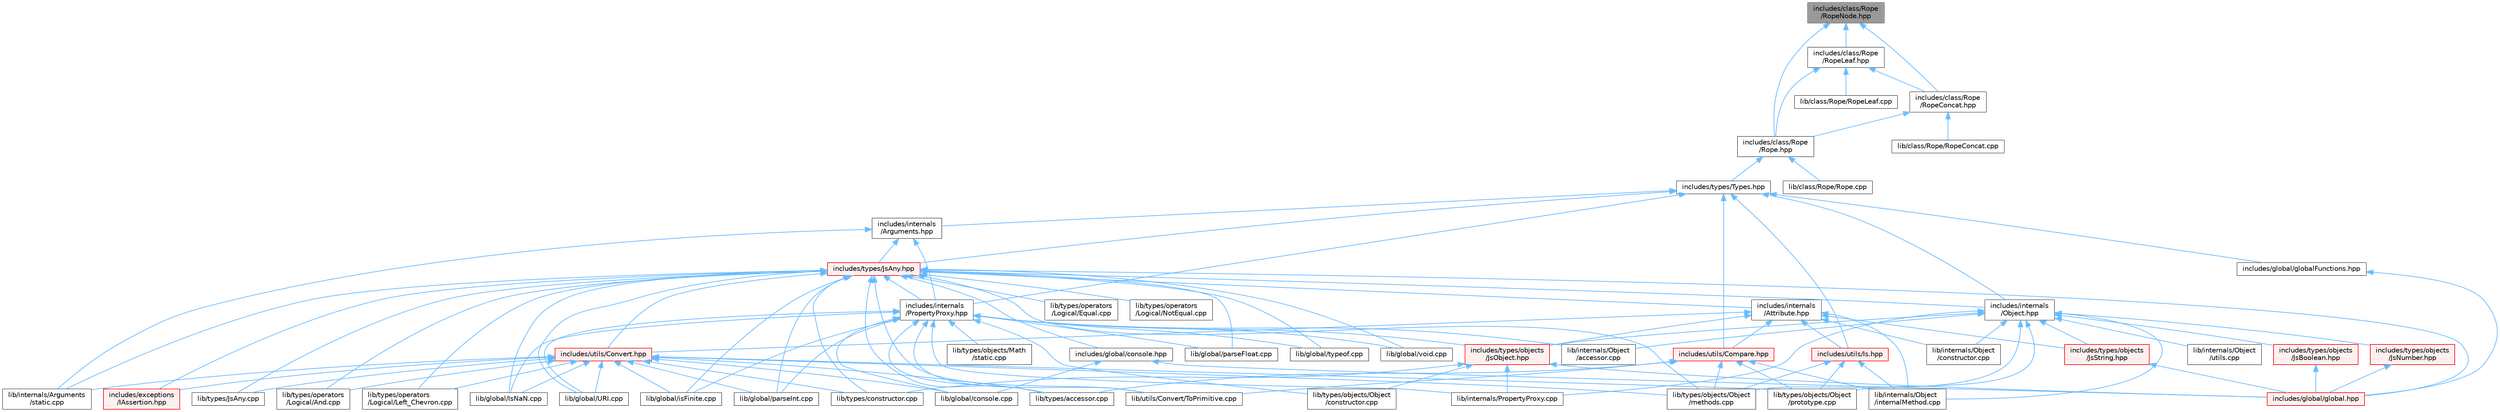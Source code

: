 digraph "includes/class/Rope/RopeNode.hpp"
{
 // LATEX_PDF_SIZE
  bgcolor="transparent";
  edge [fontname=Helvetica,fontsize=10,labelfontname=Helvetica,labelfontsize=10];
  node [fontname=Helvetica,fontsize=10,shape=box,height=0.2,width=0.4];
  Node1 [id="Node000001",label="includes/class/Rope\l/RopeNode.hpp",height=0.2,width=0.4,color="gray40", fillcolor="grey60", style="filled", fontcolor="black",tooltip=" "];
  Node1 -> Node2 [id="edge1_Node000001_Node000002",dir="back",color="steelblue1",style="solid",tooltip=" "];
  Node2 [id="Node000002",label="includes/class/Rope\l/Rope.hpp",height=0.2,width=0.4,color="grey40", fillcolor="white", style="filled",URL="$Rope_8hpp.html",tooltip=" "];
  Node2 -> Node3 [id="edge2_Node000002_Node000003",dir="back",color="steelblue1",style="solid",tooltip=" "];
  Node3 [id="Node000003",label="includes/types/Types.hpp",height=0.2,width=0.4,color="grey40", fillcolor="white", style="filled",URL="$Types_8hpp.html",tooltip=" "];
  Node3 -> Node4 [id="edge3_Node000003_Node000004",dir="back",color="steelblue1",style="solid",tooltip=" "];
  Node4 [id="Node000004",label="includes/global/globalFunctions.hpp",height=0.2,width=0.4,color="grey40", fillcolor="white", style="filled",URL="$globalFunctions_8hpp.html",tooltip=" "];
  Node4 -> Node5 [id="edge4_Node000004_Node000005",dir="back",color="steelblue1",style="solid",tooltip=" "];
  Node5 [id="Node000005",label="includes/global/global.hpp",height=0.2,width=0.4,color="red", fillcolor="#FFF0F0", style="filled",URL="$global_8hpp.html",tooltip=" "];
  Node3 -> Node8 [id="edge5_Node000003_Node000008",dir="back",color="steelblue1",style="solid",tooltip=" "];
  Node8 [id="Node000008",label="includes/internals\l/Arguments.hpp",height=0.2,width=0.4,color="grey40", fillcolor="white", style="filled",URL="$Arguments_8hpp.html",tooltip=" "];
  Node8 -> Node9 [id="edge6_Node000008_Node000009",dir="back",color="steelblue1",style="solid",tooltip=" "];
  Node9 [id="Node000009",label="includes/internals\l/PropertyProxy.hpp",height=0.2,width=0.4,color="grey40", fillcolor="white", style="filled",URL="$PropertyProxy_8hpp.html",tooltip=" "];
  Node9 -> Node10 [id="edge7_Node000009_Node000010",dir="back",color="steelblue1",style="solid",tooltip=" "];
  Node10 [id="Node000010",label="includes/types/objects\l/JsObject.hpp",height=0.2,width=0.4,color="red", fillcolor="#FFF0F0", style="filled",URL="$JsObject_8hpp.html",tooltip=" "];
  Node10 -> Node5 [id="edge8_Node000010_Node000005",dir="back",color="steelblue1",style="solid",tooltip=" "];
  Node10 -> Node32 [id="edge9_Node000010_Node000032",dir="back",color="steelblue1",style="solid",tooltip=" "];
  Node32 [id="Node000032",label="lib/internals/PropertyProxy.cpp",height=0.2,width=0.4,color="grey40", fillcolor="white", style="filled",URL="$PropertyProxy_8cpp.html",tooltip=" "];
  Node10 -> Node33 [id="edge10_Node000010_Node000033",dir="back",color="steelblue1",style="solid",tooltip=" "];
  Node33 [id="Node000033",label="lib/types/constructor.cpp",height=0.2,width=0.4,color="grey40", fillcolor="white", style="filled",URL="$types_2constructor_8cpp.html",tooltip=" "];
  Node10 -> Node25 [id="edge11_Node000010_Node000025",dir="back",color="steelblue1",style="solid",tooltip=" "];
  Node25 [id="Node000025",label="lib/types/objects/Object\l/constructor.cpp",height=0.2,width=0.4,color="grey40", fillcolor="white", style="filled",URL="$types_2objects_2Object_2constructor_8cpp.html",tooltip=" "];
  Node9 -> Node39 [id="edge12_Node000009_Node000039",dir="back",color="steelblue1",style="solid",tooltip=" "];
  Node39 [id="Node000039",label="lib/global/IsNaN.cpp",height=0.2,width=0.4,color="grey40", fillcolor="white", style="filled",URL="$IsNaN_8cpp.html",tooltip=" "];
  Node9 -> Node40 [id="edge13_Node000009_Node000040",dir="back",color="steelblue1",style="solid",tooltip=" "];
  Node40 [id="Node000040",label="lib/global/URI.cpp",height=0.2,width=0.4,color="grey40", fillcolor="white", style="filled",URL="$URI_8cpp.html",tooltip=" "];
  Node9 -> Node41 [id="edge14_Node000009_Node000041",dir="back",color="steelblue1",style="solid",tooltip=" "];
  Node41 [id="Node000041",label="lib/global/console.cpp",height=0.2,width=0.4,color="grey40", fillcolor="white", style="filled",URL="$console_8cpp.html",tooltip=" "];
  Node9 -> Node42 [id="edge15_Node000009_Node000042",dir="back",color="steelblue1",style="solid",tooltip=" "];
  Node42 [id="Node000042",label="lib/global/isFinite.cpp",height=0.2,width=0.4,color="grey40", fillcolor="white", style="filled",URL="$isFinite_8cpp.html",tooltip=" "];
  Node9 -> Node43 [id="edge16_Node000009_Node000043",dir="back",color="steelblue1",style="solid",tooltip=" "];
  Node43 [id="Node000043",label="lib/global/parseFloat.cpp",height=0.2,width=0.4,color="grey40", fillcolor="white", style="filled",URL="$parseFloat_8cpp.html",tooltip=" "];
  Node9 -> Node44 [id="edge17_Node000009_Node000044",dir="back",color="steelblue1",style="solid",tooltip=" "];
  Node44 [id="Node000044",label="lib/global/parseInt.cpp",height=0.2,width=0.4,color="grey40", fillcolor="white", style="filled",URL="$parseInt_8cpp.html",tooltip=" "];
  Node9 -> Node45 [id="edge18_Node000009_Node000045",dir="back",color="steelblue1",style="solid",tooltip=" "];
  Node45 [id="Node000045",label="lib/global/typeof.cpp",height=0.2,width=0.4,color="grey40", fillcolor="white", style="filled",URL="$typeof_8cpp.html",tooltip=" "];
  Node9 -> Node46 [id="edge19_Node000009_Node000046",dir="back",color="steelblue1",style="solid",tooltip=" "];
  Node46 [id="Node000046",label="lib/global/void.cpp",height=0.2,width=0.4,color="grey40", fillcolor="white", style="filled",URL="$void_8cpp.html",tooltip=" "];
  Node9 -> Node47 [id="edge20_Node000009_Node000047",dir="back",color="steelblue1",style="solid",tooltip=" "];
  Node47 [id="Node000047",label="lib/internals/Object\l/accessor.cpp",height=0.2,width=0.4,color="grey40", fillcolor="white", style="filled",URL="$internals_2Object_2accessor_8cpp.html",tooltip=" "];
  Node9 -> Node32 [id="edge21_Node000009_Node000032",dir="back",color="steelblue1",style="solid",tooltip=" "];
  Node9 -> Node18 [id="edge22_Node000009_Node000018",dir="back",color="steelblue1",style="solid",tooltip=" "];
  Node18 [id="Node000018",label="lib/types/accessor.cpp",height=0.2,width=0.4,color="grey40", fillcolor="white", style="filled",URL="$types_2accessor_8cpp.html",tooltip=" "];
  Node9 -> Node48 [id="edge23_Node000009_Node000048",dir="back",color="steelblue1",style="solid",tooltip=" "];
  Node48 [id="Node000048",label="lib/types/objects/Math\l/static.cpp",height=0.2,width=0.4,color="grey40", fillcolor="white", style="filled",URL="$types_2objects_2Math_2static_8cpp.html",tooltip=" "];
  Node9 -> Node25 [id="edge24_Node000009_Node000025",dir="back",color="steelblue1",style="solid",tooltip=" "];
  Node9 -> Node49 [id="edge25_Node000009_Node000049",dir="back",color="steelblue1",style="solid",tooltip=" "];
  Node49 [id="Node000049",label="lib/utils/Convert/ToPrimitive.cpp",height=0.2,width=0.4,color="grey40", fillcolor="white", style="filled",URL="$ToPrimitive_8cpp.html",tooltip=" "];
  Node8 -> Node50 [id="edge26_Node000008_Node000050",dir="back",color="steelblue1",style="solid",tooltip=" "];
  Node50 [id="Node000050",label="includes/types/JsAny.hpp",height=0.2,width=0.4,color="red", fillcolor="#FFF0F0", style="filled",URL="$JsAny_8hpp.html",tooltip=" "];
  Node50 -> Node51 [id="edge27_Node000050_Node000051",dir="back",color="steelblue1",style="solid",tooltip=" "];
  Node51 [id="Node000051",label="includes/exceptions\l/IAssertion.hpp",height=0.2,width=0.4,color="red", fillcolor="#FFF0F0", style="filled",URL="$IAssertion_8hpp.html",tooltip=" "];
  Node50 -> Node54 [id="edge28_Node000050_Node000054",dir="back",color="steelblue1",style="solid",tooltip=" "];
  Node54 [id="Node000054",label="includes/global/console.hpp",height=0.2,width=0.4,color="grey40", fillcolor="white", style="filled",URL="$console_8hpp.html",tooltip=" "];
  Node54 -> Node5 [id="edge29_Node000054_Node000005",dir="back",color="steelblue1",style="solid",tooltip=" "];
  Node54 -> Node41 [id="edge30_Node000054_Node000041",dir="back",color="steelblue1",style="solid",tooltip=" "];
  Node50 -> Node5 [id="edge31_Node000050_Node000005",dir="back",color="steelblue1",style="solid",tooltip=" "];
  Node50 -> Node55 [id="edge32_Node000050_Node000055",dir="back",color="steelblue1",style="solid",tooltip=" "];
  Node55 [id="Node000055",label="includes/internals\l/Attribute.hpp",height=0.2,width=0.4,color="grey40", fillcolor="white", style="filled",URL="$Attribute_8hpp.html",tooltip=" "];
  Node55 -> Node10 [id="edge33_Node000055_Node000010",dir="back",color="steelblue1",style="solid",tooltip=" "];
  Node55 -> Node56 [id="edge34_Node000055_Node000056",dir="back",color="steelblue1",style="solid",tooltip=" "];
  Node56 [id="Node000056",label="includes/types/objects\l/JsString.hpp",height=0.2,width=0.4,color="red", fillcolor="#FFF0F0", style="filled",URL="$JsString_8hpp.html",tooltip=" "];
  Node56 -> Node5 [id="edge35_Node000056_Node000005",dir="back",color="steelblue1",style="solid",tooltip=" "];
  Node55 -> Node59 [id="edge36_Node000055_Node000059",dir="back",color="steelblue1",style="solid",tooltip=" "];
  Node59 [id="Node000059",label="includes/utils/Compare.hpp",height=0.2,width=0.4,color="red", fillcolor="#FFF0F0", style="filled",URL="$Compare_8hpp.html",tooltip=" "];
  Node59 -> Node60 [id="edge37_Node000059_Node000060",dir="back",color="steelblue1",style="solid",tooltip=" "];
  Node60 [id="Node000060",label="lib/internals/Object\l/internalMethod.cpp",height=0.2,width=0.4,color="grey40", fillcolor="white", style="filled",URL="$internals_2Object_2internalMethod_8cpp.html",tooltip=" "];
  Node59 -> Node18 [id="edge38_Node000059_Node000018",dir="back",color="steelblue1",style="solid",tooltip=" "];
  Node59 -> Node26 [id="edge39_Node000059_Node000026",dir="back",color="steelblue1",style="solid",tooltip=" "];
  Node26 [id="Node000026",label="lib/types/objects/Object\l/methods.cpp",height=0.2,width=0.4,color="grey40", fillcolor="white", style="filled",URL="$Object_2methods_8cpp.html",tooltip=" "];
  Node59 -> Node27 [id="edge40_Node000059_Node000027",dir="back",color="steelblue1",style="solid",tooltip=" "];
  Node27 [id="Node000027",label="lib/types/objects/Object\l/prototype.cpp",height=0.2,width=0.4,color="grey40", fillcolor="white", style="filled",URL="$Object_2prototype_8cpp.html",tooltip=" "];
  Node59 -> Node49 [id="edge41_Node000059_Node000049",dir="back",color="steelblue1",style="solid",tooltip=" "];
  Node55 -> Node61 [id="edge42_Node000055_Node000061",dir="back",color="steelblue1",style="solid",tooltip=" "];
  Node61 [id="Node000061",label="includes/utils/Convert.hpp",height=0.2,width=0.4,color="red", fillcolor="#FFF0F0", style="filled",URL="$Convert_8hpp.html",tooltip=" "];
  Node61 -> Node51 [id="edge43_Node000061_Node000051",dir="back",color="steelblue1",style="solid",tooltip=" "];
  Node61 -> Node39 [id="edge44_Node000061_Node000039",dir="back",color="steelblue1",style="solid",tooltip=" "];
  Node61 -> Node40 [id="edge45_Node000061_Node000040",dir="back",color="steelblue1",style="solid",tooltip=" "];
  Node61 -> Node41 [id="edge46_Node000061_Node000041",dir="back",color="steelblue1",style="solid",tooltip=" "];
  Node61 -> Node42 [id="edge47_Node000061_Node000042",dir="back",color="steelblue1",style="solid",tooltip=" "];
  Node61 -> Node44 [id="edge48_Node000061_Node000044",dir="back",color="steelblue1",style="solid",tooltip=" "];
  Node61 -> Node17 [id="edge49_Node000061_Node000017",dir="back",color="steelblue1",style="solid",tooltip=" "];
  Node17 [id="Node000017",label="lib/internals/Arguments\l/static.cpp",height=0.2,width=0.4,color="grey40", fillcolor="white", style="filled",URL="$internals_2Arguments_2static_8cpp.html",tooltip=" "];
  Node61 -> Node63 [id="edge50_Node000061_Node000063",dir="back",color="steelblue1",style="solid",tooltip=" "];
  Node63 [id="Node000063",label="lib/types/JsAny.cpp",height=0.2,width=0.4,color="grey40", fillcolor="white", style="filled",URL="$JsAny_8cpp.html",tooltip=" "];
  Node61 -> Node18 [id="edge51_Node000061_Node000018",dir="back",color="steelblue1",style="solid",tooltip=" "];
  Node61 -> Node33 [id="edge52_Node000061_Node000033",dir="back",color="steelblue1",style="solid",tooltip=" "];
  Node61 -> Node26 [id="edge53_Node000061_Node000026",dir="back",color="steelblue1",style="solid",tooltip=" "];
  Node61 -> Node27 [id="edge54_Node000061_Node000027",dir="back",color="steelblue1",style="solid",tooltip=" "];
  Node61 -> Node66 [id="edge55_Node000061_Node000066",dir="back",color="steelblue1",style="solid",tooltip=" "];
  Node66 [id="Node000066",label="lib/types/operators\l/Logical/And.cpp",height=0.2,width=0.4,color="grey40", fillcolor="white", style="filled",URL="$Logical_2And_8cpp.html",tooltip=" "];
  Node61 -> Node67 [id="edge56_Node000061_Node000067",dir="back",color="steelblue1",style="solid",tooltip=" "];
  Node67 [id="Node000067",label="lib/types/operators\l/Logical/Left_Chevron.cpp",height=0.2,width=0.4,color="grey40", fillcolor="white", style="filled",URL="$Left__Chevron_8cpp.html",tooltip=" "];
  Node55 -> Node92 [id="edge57_Node000055_Node000092",dir="back",color="steelblue1",style="solid",tooltip=" "];
  Node92 [id="Node000092",label="includes/utils/Is.hpp",height=0.2,width=0.4,color="red", fillcolor="#FFF0F0", style="filled",URL="$Is_8hpp.html",tooltip=" "];
  Node92 -> Node60 [id="edge58_Node000092_Node000060",dir="back",color="steelblue1",style="solid",tooltip=" "];
  Node92 -> Node26 [id="edge59_Node000092_Node000026",dir="back",color="steelblue1",style="solid",tooltip=" "];
  Node92 -> Node27 [id="edge60_Node000092_Node000027",dir="back",color="steelblue1",style="solid",tooltip=" "];
  Node55 -> Node93 [id="edge61_Node000055_Node000093",dir="back",color="steelblue1",style="solid",tooltip=" "];
  Node93 [id="Node000093",label="lib/internals/Object\l/constructor.cpp",height=0.2,width=0.4,color="grey40", fillcolor="white", style="filled",URL="$internals_2Object_2constructor_8cpp.html",tooltip=" "];
  Node55 -> Node60 [id="edge62_Node000055_Node000060",dir="back",color="steelblue1",style="solid",tooltip=" "];
  Node50 -> Node94 [id="edge63_Node000050_Node000094",dir="back",color="steelblue1",style="solid",tooltip=" "];
  Node94 [id="Node000094",label="includes/internals\l/Object.hpp",height=0.2,width=0.4,color="grey40", fillcolor="white", style="filled",URL="$Object_8hpp.html",tooltip=" "];
  Node94 -> Node95 [id="edge64_Node000094_Node000095",dir="back",color="steelblue1",style="solid",tooltip=" "];
  Node95 [id="Node000095",label="includes/types/objects\l/JsBoolean.hpp",height=0.2,width=0.4,color="red", fillcolor="#FFF0F0", style="filled",URL="$JsBoolean_8hpp.html",tooltip=" "];
  Node95 -> Node5 [id="edge65_Node000095_Node000005",dir="back",color="steelblue1",style="solid",tooltip=" "];
  Node94 -> Node96 [id="edge66_Node000094_Node000096",dir="back",color="steelblue1",style="solid",tooltip=" "];
  Node96 [id="Node000096",label="includes/types/objects\l/JsNumber.hpp",height=0.2,width=0.4,color="red", fillcolor="#FFF0F0", style="filled",URL="$JsNumber_8hpp.html",tooltip=" "];
  Node96 -> Node5 [id="edge67_Node000096_Node000005",dir="back",color="steelblue1",style="solid",tooltip=" "];
  Node94 -> Node10 [id="edge68_Node000094_Node000010",dir="back",color="steelblue1",style="solid",tooltip=" "];
  Node94 -> Node56 [id="edge69_Node000094_Node000056",dir="back",color="steelblue1",style="solid",tooltip=" "];
  Node94 -> Node47 [id="edge70_Node000094_Node000047",dir="back",color="steelblue1",style="solid",tooltip=" "];
  Node94 -> Node93 [id="edge71_Node000094_Node000093",dir="back",color="steelblue1",style="solid",tooltip=" "];
  Node94 -> Node60 [id="edge72_Node000094_Node000060",dir="back",color="steelblue1",style="solid",tooltip=" "];
  Node94 -> Node97 [id="edge73_Node000094_Node000097",dir="back",color="steelblue1",style="solid",tooltip=" "];
  Node97 [id="Node000097",label="lib/internals/Object\l/utils.cpp",height=0.2,width=0.4,color="grey40", fillcolor="white", style="filled",URL="$utils_8cpp.html",tooltip=" "];
  Node94 -> Node32 [id="edge74_Node000094_Node000032",dir="back",color="steelblue1",style="solid",tooltip=" "];
  Node94 -> Node26 [id="edge75_Node000094_Node000026",dir="back",color="steelblue1",style="solid",tooltip=" "];
  Node94 -> Node27 [id="edge76_Node000094_Node000027",dir="back",color="steelblue1",style="solid",tooltip=" "];
  Node50 -> Node9 [id="edge77_Node000050_Node000009",dir="back",color="steelblue1",style="solid",tooltip=" "];
  Node50 -> Node61 [id="edge78_Node000050_Node000061",dir="back",color="steelblue1",style="solid",tooltip=" "];
  Node50 -> Node39 [id="edge79_Node000050_Node000039",dir="back",color="steelblue1",style="solid",tooltip=" "];
  Node50 -> Node40 [id="edge80_Node000050_Node000040",dir="back",color="steelblue1",style="solid",tooltip=" "];
  Node50 -> Node42 [id="edge81_Node000050_Node000042",dir="back",color="steelblue1",style="solid",tooltip=" "];
  Node50 -> Node43 [id="edge82_Node000050_Node000043",dir="back",color="steelblue1",style="solid",tooltip=" "];
  Node50 -> Node44 [id="edge83_Node000050_Node000044",dir="back",color="steelblue1",style="solid",tooltip=" "];
  Node50 -> Node45 [id="edge84_Node000050_Node000045",dir="back",color="steelblue1",style="solid",tooltip=" "];
  Node50 -> Node46 [id="edge85_Node000050_Node000046",dir="back",color="steelblue1",style="solid",tooltip=" "];
  Node50 -> Node17 [id="edge86_Node000050_Node000017",dir="back",color="steelblue1",style="solid",tooltip=" "];
  Node50 -> Node63 [id="edge87_Node000050_Node000063",dir="back",color="steelblue1",style="solid",tooltip=" "];
  Node50 -> Node18 [id="edge88_Node000050_Node000018",dir="back",color="steelblue1",style="solid",tooltip=" "];
  Node50 -> Node33 [id="edge89_Node000050_Node000033",dir="back",color="steelblue1",style="solid",tooltip=" "];
  Node50 -> Node26 [id="edge90_Node000050_Node000026",dir="back",color="steelblue1",style="solid",tooltip=" "];
  Node50 -> Node66 [id="edge91_Node000050_Node000066",dir="back",color="steelblue1",style="solid",tooltip=" "];
  Node50 -> Node98 [id="edge92_Node000050_Node000098",dir="back",color="steelblue1",style="solid",tooltip=" "];
  Node98 [id="Node000098",label="lib/types/operators\l/Logical/Equal.cpp",height=0.2,width=0.4,color="grey40", fillcolor="white", style="filled",URL="$Equal_8cpp.html",tooltip=" "];
  Node50 -> Node67 [id="edge93_Node000050_Node000067",dir="back",color="steelblue1",style="solid",tooltip=" "];
  Node50 -> Node99 [id="edge94_Node000050_Node000099",dir="back",color="steelblue1",style="solid",tooltip=" "];
  Node99 [id="Node000099",label="lib/types/operators\l/Logical/NotEqual.cpp",height=0.2,width=0.4,color="grey40", fillcolor="white", style="filled",URL="$NotEqual_8cpp.html",tooltip=" "];
  Node50 -> Node49 [id="edge95_Node000050_Node000049",dir="back",color="steelblue1",style="solid",tooltip=" "];
  Node8 -> Node17 [id="edge96_Node000008_Node000017",dir="back",color="steelblue1",style="solid",tooltip=" "];
  Node3 -> Node94 [id="edge97_Node000003_Node000094",dir="back",color="steelblue1",style="solid",tooltip=" "];
  Node3 -> Node9 [id="edge98_Node000003_Node000009",dir="back",color="steelblue1",style="solid",tooltip=" "];
  Node3 -> Node50 [id="edge99_Node000003_Node000050",dir="back",color="steelblue1",style="solid",tooltip=" "];
  Node3 -> Node59 [id="edge100_Node000003_Node000059",dir="back",color="steelblue1",style="solid",tooltip=" "];
  Node3 -> Node92 [id="edge101_Node000003_Node000092",dir="back",color="steelblue1",style="solid",tooltip=" "];
  Node2 -> Node104 [id="edge102_Node000002_Node000104",dir="back",color="steelblue1",style="solid",tooltip=" "];
  Node104 [id="Node000104",label="lib/class/Rope/Rope.cpp",height=0.2,width=0.4,color="grey40", fillcolor="white", style="filled",URL="$Rope_8cpp.html",tooltip=" "];
  Node1 -> Node105 [id="edge103_Node000001_Node000105",dir="back",color="steelblue1",style="solid",tooltip=" "];
  Node105 [id="Node000105",label="includes/class/Rope\l/RopeConcat.hpp",height=0.2,width=0.4,color="grey40", fillcolor="white", style="filled",URL="$RopeConcat_8hpp.html",tooltip=" "];
  Node105 -> Node2 [id="edge104_Node000105_Node000002",dir="back",color="steelblue1",style="solid",tooltip=" "];
  Node105 -> Node106 [id="edge105_Node000105_Node000106",dir="back",color="steelblue1",style="solid",tooltip=" "];
  Node106 [id="Node000106",label="lib/class/Rope/RopeConcat.cpp",height=0.2,width=0.4,color="grey40", fillcolor="white", style="filled",URL="$RopeConcat_8cpp.html",tooltip=" "];
  Node1 -> Node107 [id="edge106_Node000001_Node000107",dir="back",color="steelblue1",style="solid",tooltip=" "];
  Node107 [id="Node000107",label="includes/class/Rope\l/RopeLeaf.hpp",height=0.2,width=0.4,color="grey40", fillcolor="white", style="filled",URL="$RopeLeaf_8hpp.html",tooltip=" "];
  Node107 -> Node2 [id="edge107_Node000107_Node000002",dir="back",color="steelblue1",style="solid",tooltip=" "];
  Node107 -> Node105 [id="edge108_Node000107_Node000105",dir="back",color="steelblue1",style="solid",tooltip=" "];
  Node107 -> Node108 [id="edge109_Node000107_Node000108",dir="back",color="steelblue1",style="solid",tooltip=" "];
  Node108 [id="Node000108",label="lib/class/Rope/RopeLeaf.cpp",height=0.2,width=0.4,color="grey40", fillcolor="white", style="filled",URL="$RopeLeaf_8cpp.html",tooltip=" "];
}
